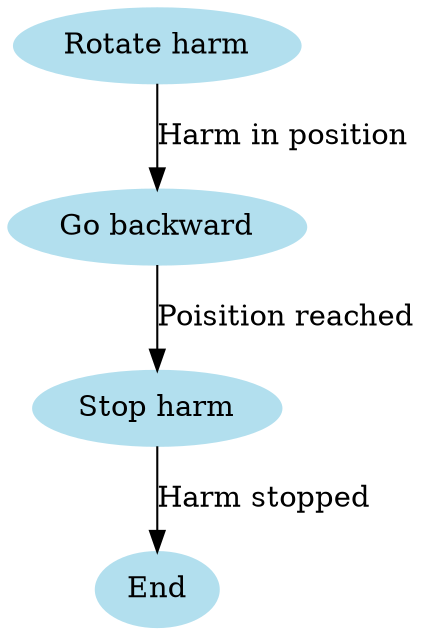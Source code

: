 /* IO.avr module. Charge balls Final State Machine */
digraph chargeBallFsm 
{
	node [color=lightblue2, style=filled];
	"Rotate harm" -> "Go backward" [label = "Harm in position"];
	"Go backward" -> "Stop harm" [label = "Poisition reached"];
	"Stop harm" -> End [label = "Harm stopped"];
}